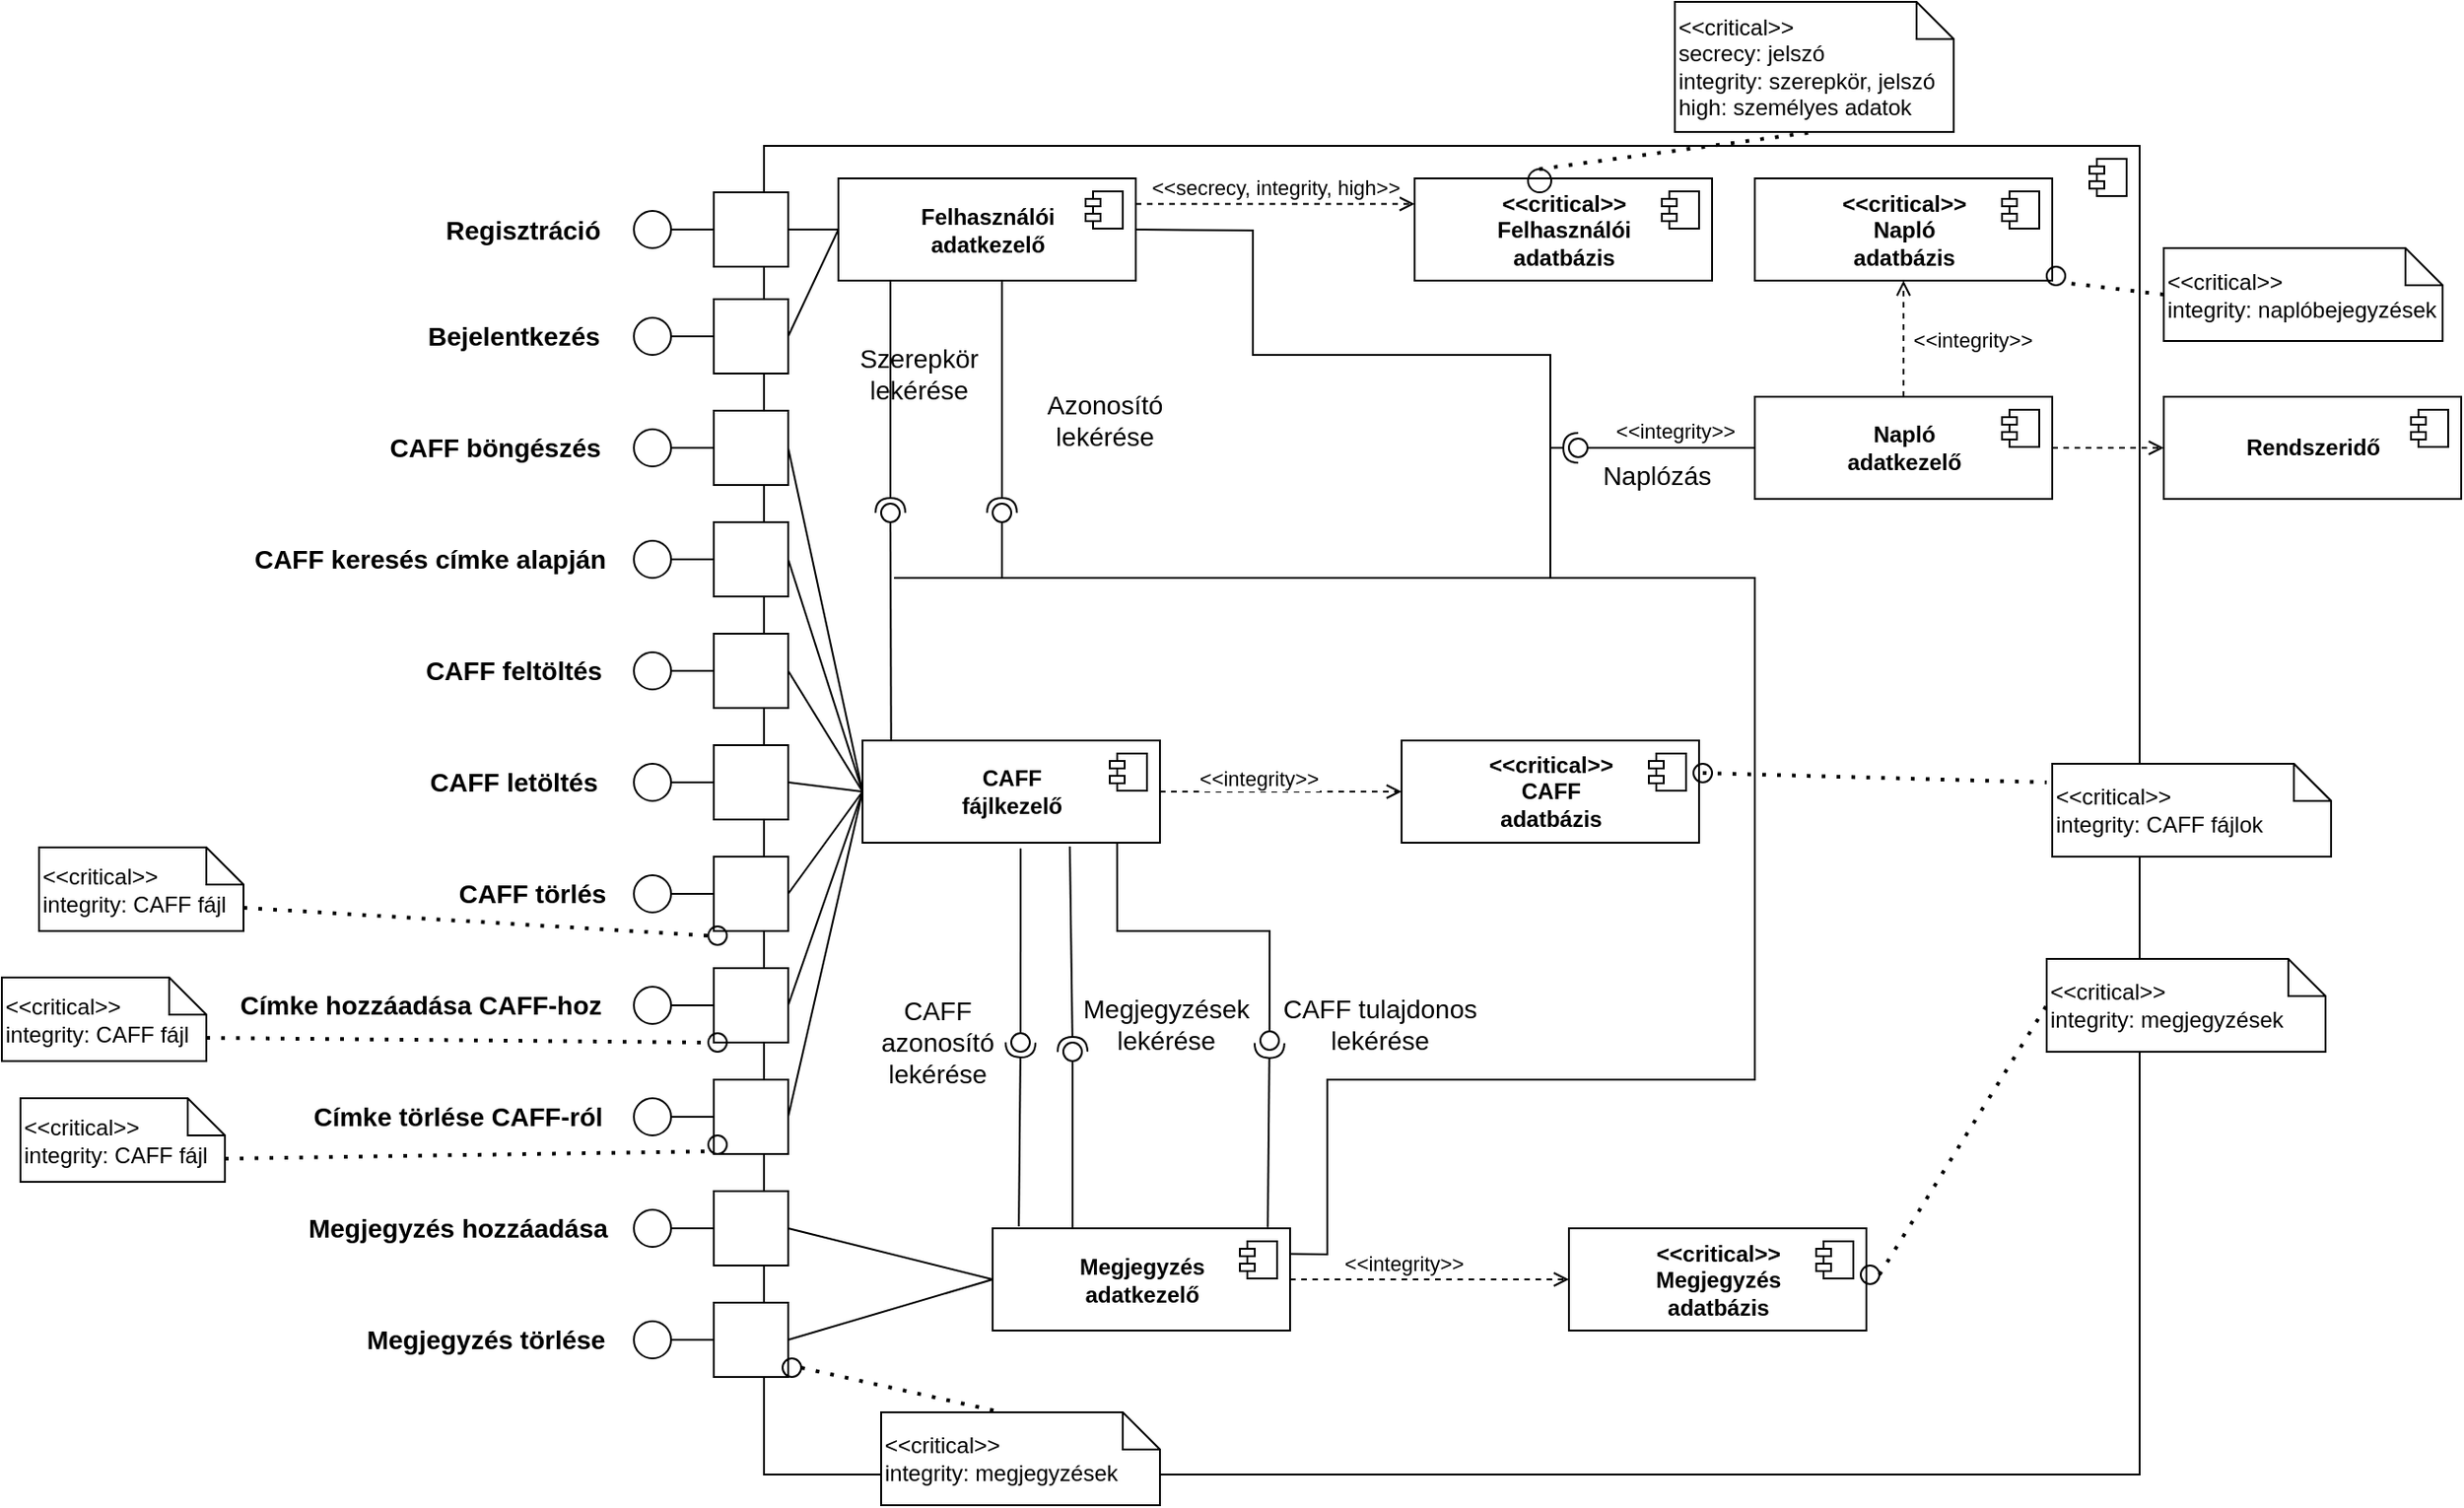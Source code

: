 <mxfile version="15.5.5" type="device"><diagram id="UHPYLVl0krXWiDJqb5Zz" name="Page-1"><mxGraphModel dx="1609" dy="411" grid="1" gridSize="10" guides="1" tooltips="1" connect="1" arrows="1" fold="1" page="1" pageScale="1" pageWidth="827" pageHeight="1169" math="0" shadow="0"><root><mxCell id="0"/><mxCell id="1" parent="0"/><mxCell id="iz_iU2xFgefv4yEV0ykO-1" value="" style="html=1;dropTarget=0;" vertex="1" parent="1"><mxGeometry x="320" y="437.5" width="740" height="715" as="geometry"/></mxCell><mxCell id="iz_iU2xFgefv4yEV0ykO-2" value="" style="shape=module;jettyWidth=8;jettyHeight=4;" vertex="1" parent="iz_iU2xFgefv4yEV0ykO-1"><mxGeometry x="1" width="20" height="20" relative="1" as="geometry"><mxPoint x="-27" y="7" as="offset"/></mxGeometry></mxCell><mxCell id="iz_iU2xFgefv4yEV0ykO-3" style="edgeStyle=none;rounded=0;orthogonalLoop=1;jettySize=auto;html=1;entryX=1;entryY=0.5;entryDx=0;entryDy=0;fontSize=14;endArrow=none;endFill=0;exitX=0;exitY=0.5;exitDx=0;exitDy=0;" edge="1" parent="1" source="iz_iU2xFgefv4yEV0ykO-74" target="iz_iU2xFgefv4yEV0ykO-24"><mxGeometry relative="1" as="geometry"><mxPoint x="448" y="710.0" as="sourcePoint"/></mxGeometry></mxCell><mxCell id="iz_iU2xFgefv4yEV0ykO-4" value="&amp;lt;&amp;lt;secrecy, integrity, high&amp;gt;&amp;gt;" style="edgeStyle=none;rounded=0;orthogonalLoop=1;jettySize=auto;endArrow=open;endFill=0;dashed=1;html=1;align=center;verticalAlign=bottom;exitX=1;exitY=0.25;exitDx=0;exitDy=0;entryX=0;entryY=0.25;entryDx=0;entryDy=0;" edge="1" parent="1" source="iz_iU2xFgefv4yEV0ykO-8" target="iz_iU2xFgefv4yEV0ykO-19"><mxGeometry relative="1" as="geometry"><Array as="points"/></mxGeometry></mxCell><mxCell id="iz_iU2xFgefv4yEV0ykO-5" style="edgeStyle=none;rounded=0;orthogonalLoop=1;jettySize=auto;html=1;entryX=1;entryY=0.5;entryDx=0;entryDy=0;fontSize=14;endArrow=none;endFill=0;" edge="1" parent="1" source="iz_iU2xFgefv4yEV0ykO-8" target="iz_iU2xFgefv4yEV0ykO-16"><mxGeometry relative="1" as="geometry"/></mxCell><mxCell id="iz_iU2xFgefv4yEV0ykO-6" style="edgeStyle=none;rounded=0;orthogonalLoop=1;jettySize=auto;html=1;entryX=1;entryY=0.5;entryDx=0;entryDy=0;fontSize=14;endArrow=none;endFill=0;exitX=0;exitY=0.5;exitDx=0;exitDy=0;" edge="1" parent="1" source="iz_iU2xFgefv4yEV0ykO-8" target="iz_iU2xFgefv4yEV0ykO-23"><mxGeometry relative="1" as="geometry"/></mxCell><mxCell id="iz_iU2xFgefv4yEV0ykO-7" style="edgeStyle=none;rounded=0;orthogonalLoop=1;jettySize=auto;html=1;fontSize=14;endArrow=none;endFill=0;exitX=1;exitY=0.5;exitDx=0;exitDy=0;" edge="1" parent="1" source="iz_iU2xFgefv4yEV0ykO-8"><mxGeometry relative="1" as="geometry"><mxPoint x="743" y="600" as="targetPoint"/><Array as="points"><mxPoint x="583" y="483"/><mxPoint x="583" y="550"/><mxPoint x="743" y="550"/></Array></mxGeometry></mxCell><mxCell id="iz_iU2xFgefv4yEV0ykO-8" value="&lt;b&gt;Felhasználói&lt;br&gt;adatkezelő&lt;/b&gt;" style="html=1;dropTarget=0;" vertex="1" parent="1"><mxGeometry x="360" y="455" width="160" height="55" as="geometry"/></mxCell><mxCell id="iz_iU2xFgefv4yEV0ykO-9" value="" style="shape=module;jettyWidth=8;jettyHeight=4;" vertex="1" parent="iz_iU2xFgefv4yEV0ykO-8"><mxGeometry x="1" width="20" height="20" relative="1" as="geometry"><mxPoint x="-27" y="7" as="offset"/></mxGeometry></mxCell><mxCell id="iz_iU2xFgefv4yEV0ykO-13" value="" style="edgeStyle=none;rounded=0;orthogonalLoop=1;jettySize=auto;html=1;endArrow=none;endFill=0;exitX=0;exitY=0.5;exitDx=0;exitDy=0;" edge="1" parent="1" source="iz_iU2xFgefv4yEV0ykO-16" target="iz_iU2xFgefv4yEV0ykO-14"><mxGeometry relative="1" as="geometry"><mxPoint x="243" y="490" as="sourcePoint"/></mxGeometry></mxCell><mxCell id="iz_iU2xFgefv4yEV0ykO-14" value="" style="ellipse;whiteSpace=wrap;html=1;" vertex="1" parent="1"><mxGeometry x="250" y="472.5" width="20" height="20" as="geometry"/></mxCell><mxCell id="iz_iU2xFgefv4yEV0ykO-15" value="&lt;b&gt;&lt;font style=&quot;font-size: 14px&quot;&gt;Regisztráció&lt;/font&gt;&lt;/b&gt;" style="text;html=1;align=center;verticalAlign=middle;resizable=0;points=[];autosize=1;strokeColor=none;fillColor=none;" vertex="1" parent="1"><mxGeometry x="140" y="472.5" width="100" height="20" as="geometry"/></mxCell><mxCell id="iz_iU2xFgefv4yEV0ykO-16" value="" style="whiteSpace=wrap;html=1;" vertex="1" parent="1"><mxGeometry x="293" y="462.5" width="40" height="40" as="geometry"/></mxCell><mxCell id="iz_iU2xFgefv4yEV0ykO-17" value="" style="whiteSpace=wrap;html=1;" vertex="1" parent="1"><mxGeometry x="293" y="880" width="40" height="40" as="geometry"/></mxCell><mxCell id="iz_iU2xFgefv4yEV0ykO-18" style="edgeStyle=none;rounded=0;orthogonalLoop=1;jettySize=auto;html=1;fontSize=14;endArrow=none;endFill=0;" edge="1" parent="1"><mxGeometry relative="1" as="geometry"><mxPoint x="743" y="600" as="targetPoint"/><mxPoint x="743" y="600" as="sourcePoint"/></mxGeometry></mxCell><mxCell id="iz_iU2xFgefv4yEV0ykO-19" value="&lt;b&gt;&amp;lt;&amp;lt;critical&amp;gt;&amp;gt;&lt;br&gt;Felhasználói&lt;br&gt;adatbázis&lt;/b&gt;" style="html=1;dropTarget=0;" vertex="1" parent="1"><mxGeometry x="670" y="455" width="160" height="55" as="geometry"/></mxCell><mxCell id="iz_iU2xFgefv4yEV0ykO-20" value="" style="shape=module;jettyWidth=8;jettyHeight=4;" vertex="1" parent="iz_iU2xFgefv4yEV0ykO-19"><mxGeometry x="1" width="20" height="20" relative="1" as="geometry"><mxPoint x="-27" y="7" as="offset"/></mxGeometry></mxCell><mxCell id="iz_iU2xFgefv4yEV0ykO-21" style="edgeStyle=none;rounded=0;orthogonalLoop=1;jettySize=auto;html=1;entryX=0;entryY=0.5;entryDx=0;entryDy=0;endArrow=none;endFill=0;" edge="1" parent="1" source="iz_iU2xFgefv4yEV0ykO-19" target="iz_iU2xFgefv4yEV0ykO-19"><mxGeometry relative="1" as="geometry"/></mxCell><mxCell id="iz_iU2xFgefv4yEV0ykO-22" style="edgeStyle=none;rounded=0;orthogonalLoop=1;jettySize=auto;html=1;endArrow=none;endFill=0;" edge="1" parent="1" source="iz_iU2xFgefv4yEV0ykO-23" target="iz_iU2xFgefv4yEV0ykO-36"><mxGeometry relative="1" as="geometry"/></mxCell><mxCell id="iz_iU2xFgefv4yEV0ykO-23" value="" style="whiteSpace=wrap;html=1;" vertex="1" parent="1"><mxGeometry x="293" y="520" width="40" height="40" as="geometry"/></mxCell><mxCell id="iz_iU2xFgefv4yEV0ykO-24" value="" style="whiteSpace=wrap;html=1;" vertex="1" parent="1"><mxGeometry x="293" y="580" width="40" height="40" as="geometry"/></mxCell><mxCell id="iz_iU2xFgefv4yEV0ykO-25" style="edgeStyle=none;rounded=0;orthogonalLoop=1;jettySize=auto;html=1;entryX=0;entryY=0.5;entryDx=0;entryDy=0;fontSize=14;endArrow=none;endFill=0;exitX=1;exitY=0.5;exitDx=0;exitDy=0;" edge="1" parent="1" source="iz_iU2xFgefv4yEV0ykO-26" target="iz_iU2xFgefv4yEV0ykO-74"><mxGeometry relative="1" as="geometry"><mxPoint x="448" y="710.0" as="targetPoint"/></mxGeometry></mxCell><mxCell id="iz_iU2xFgefv4yEV0ykO-26" value="" style="whiteSpace=wrap;html=1;" vertex="1" parent="1"><mxGeometry x="293" y="640" width="40" height="40" as="geometry"/></mxCell><mxCell id="iz_iU2xFgefv4yEV0ykO-27" style="edgeStyle=none;rounded=0;orthogonalLoop=1;jettySize=auto;html=1;entryX=0;entryY=0.5;entryDx=0;entryDy=0;fontSize=14;endArrow=none;endFill=0;exitX=1;exitY=0.5;exitDx=0;exitDy=0;" edge="1" parent="1" source="iz_iU2xFgefv4yEV0ykO-28" target="iz_iU2xFgefv4yEV0ykO-74"><mxGeometry relative="1" as="geometry"><mxPoint x="448" y="710.0" as="targetPoint"/></mxGeometry></mxCell><mxCell id="iz_iU2xFgefv4yEV0ykO-28" value="" style="whiteSpace=wrap;html=1;" vertex="1" parent="1"><mxGeometry x="293" y="700" width="40" height="40" as="geometry"/></mxCell><mxCell id="iz_iU2xFgefv4yEV0ykO-29" style="edgeStyle=none;rounded=0;orthogonalLoop=1;jettySize=auto;html=1;entryX=0;entryY=0.5;entryDx=0;entryDy=0;fontSize=14;endArrow=none;endFill=0;exitX=1;exitY=0.5;exitDx=0;exitDy=0;" edge="1" parent="1" source="iz_iU2xFgefv4yEV0ykO-30" target="iz_iU2xFgefv4yEV0ykO-74"><mxGeometry relative="1" as="geometry"><mxPoint x="448" y="710.0" as="targetPoint"/></mxGeometry></mxCell><mxCell id="iz_iU2xFgefv4yEV0ykO-30" value="" style="whiteSpace=wrap;html=1;" vertex="1" parent="1"><mxGeometry x="293" y="760" width="40" height="40" as="geometry"/></mxCell><mxCell id="iz_iU2xFgefv4yEV0ykO-31" style="edgeStyle=none;rounded=0;orthogonalLoop=1;jettySize=auto;html=1;entryX=0;entryY=0.5;entryDx=0;entryDy=0;fontSize=14;endArrow=none;endFill=0;exitX=1;exitY=0.5;exitDx=0;exitDy=0;" edge="1" parent="1" source="iz_iU2xFgefv4yEV0ykO-32" target="iz_iU2xFgefv4yEV0ykO-74"><mxGeometry relative="1" as="geometry"><mxPoint x="448" y="710.0" as="targetPoint"/></mxGeometry></mxCell><mxCell id="iz_iU2xFgefv4yEV0ykO-32" value="" style="whiteSpace=wrap;html=1;" vertex="1" parent="1"><mxGeometry x="293" y="820" width="40" height="40" as="geometry"/></mxCell><mxCell id="iz_iU2xFgefv4yEV0ykO-33" value="" style="whiteSpace=wrap;html=1;" vertex="1" parent="1"><mxGeometry x="293" y="940" width="40" height="40" as="geometry"/></mxCell><mxCell id="iz_iU2xFgefv4yEV0ykO-34" value="" style="whiteSpace=wrap;html=1;" vertex="1" parent="1"><mxGeometry x="293" y="1000" width="40" height="40" as="geometry"/></mxCell><mxCell id="iz_iU2xFgefv4yEV0ykO-35" value="" style="whiteSpace=wrap;html=1;" vertex="1" parent="1"><mxGeometry x="293" y="1060" width="40" height="40" as="geometry"/></mxCell><mxCell id="iz_iU2xFgefv4yEV0ykO-36" value="" style="ellipse;whiteSpace=wrap;html=1;" vertex="1" parent="1"><mxGeometry x="250" y="530" width="20" height="20" as="geometry"/></mxCell><mxCell id="iz_iU2xFgefv4yEV0ykO-37" style="edgeStyle=none;rounded=0;orthogonalLoop=1;jettySize=auto;html=1;entryX=0;entryY=0.5;entryDx=0;entryDy=0;endArrow=none;endFill=0;" edge="1" parent="1" source="iz_iU2xFgefv4yEV0ykO-38" target="iz_iU2xFgefv4yEV0ykO-24"><mxGeometry relative="1" as="geometry"/></mxCell><mxCell id="iz_iU2xFgefv4yEV0ykO-38" value="" style="ellipse;whiteSpace=wrap;html=1;" vertex="1" parent="1"><mxGeometry x="250" y="590" width="20" height="20" as="geometry"/></mxCell><mxCell id="iz_iU2xFgefv4yEV0ykO-39" style="edgeStyle=none;rounded=0;orthogonalLoop=1;jettySize=auto;html=1;entryX=0;entryY=0.5;entryDx=0;entryDy=0;endArrow=none;endFill=0;" edge="1" parent="1" source="iz_iU2xFgefv4yEV0ykO-40" target="iz_iU2xFgefv4yEV0ykO-26"><mxGeometry relative="1" as="geometry"/></mxCell><mxCell id="iz_iU2xFgefv4yEV0ykO-40" value="" style="ellipse;whiteSpace=wrap;html=1;" vertex="1" parent="1"><mxGeometry x="250" y="650" width="20" height="20" as="geometry"/></mxCell><mxCell id="iz_iU2xFgefv4yEV0ykO-41" style="edgeStyle=none;rounded=0;orthogonalLoop=1;jettySize=auto;html=1;entryX=0;entryY=0.5;entryDx=0;entryDy=0;endArrow=none;endFill=0;" edge="1" parent="1" source="iz_iU2xFgefv4yEV0ykO-42" target="iz_iU2xFgefv4yEV0ykO-28"><mxGeometry relative="1" as="geometry"/></mxCell><mxCell id="iz_iU2xFgefv4yEV0ykO-42" value="" style="ellipse;whiteSpace=wrap;html=1;" vertex="1" parent="1"><mxGeometry x="250" y="710" width="20" height="20" as="geometry"/></mxCell><mxCell id="iz_iU2xFgefv4yEV0ykO-43" style="edgeStyle=none;rounded=0;orthogonalLoop=1;jettySize=auto;html=1;entryX=0;entryY=0.5;entryDx=0;entryDy=0;endArrow=none;endFill=0;" edge="1" parent="1" source="iz_iU2xFgefv4yEV0ykO-44" target="iz_iU2xFgefv4yEV0ykO-30"><mxGeometry relative="1" as="geometry"/></mxCell><mxCell id="iz_iU2xFgefv4yEV0ykO-44" value="" style="ellipse;whiteSpace=wrap;html=1;" vertex="1" parent="1"><mxGeometry x="250" y="770" width="20" height="20" as="geometry"/></mxCell><mxCell id="iz_iU2xFgefv4yEV0ykO-45" style="edgeStyle=none;rounded=0;orthogonalLoop=1;jettySize=auto;html=1;entryX=0;entryY=0.5;entryDx=0;entryDy=0;endArrow=none;endFill=0;" edge="1" parent="1" source="iz_iU2xFgefv4yEV0ykO-46" target="iz_iU2xFgefv4yEV0ykO-32"><mxGeometry relative="1" as="geometry"/></mxCell><mxCell id="iz_iU2xFgefv4yEV0ykO-46" value="" style="ellipse;whiteSpace=wrap;html=1;" vertex="1" parent="1"><mxGeometry x="250" y="830" width="20" height="20" as="geometry"/></mxCell><mxCell id="iz_iU2xFgefv4yEV0ykO-47" style="edgeStyle=none;rounded=0;orthogonalLoop=1;jettySize=auto;html=1;entryX=0;entryY=0.5;entryDx=0;entryDy=0;endArrow=none;endFill=0;" edge="1" parent="1" source="iz_iU2xFgefv4yEV0ykO-48" target="iz_iU2xFgefv4yEV0ykO-17"><mxGeometry relative="1" as="geometry"/></mxCell><mxCell id="iz_iU2xFgefv4yEV0ykO-48" value="" style="ellipse;whiteSpace=wrap;html=1;" vertex="1" parent="1"><mxGeometry x="250" y="890" width="20" height="20" as="geometry"/></mxCell><mxCell id="iz_iU2xFgefv4yEV0ykO-49" style="edgeStyle=none;rounded=0;orthogonalLoop=1;jettySize=auto;html=1;entryX=0;entryY=0.5;entryDx=0;entryDy=0;endArrow=none;endFill=0;" edge="1" parent="1" source="iz_iU2xFgefv4yEV0ykO-50" target="iz_iU2xFgefv4yEV0ykO-33"><mxGeometry relative="1" as="geometry"/></mxCell><mxCell id="iz_iU2xFgefv4yEV0ykO-50" value="" style="ellipse;whiteSpace=wrap;html=1;" vertex="1" parent="1"><mxGeometry x="250" y="950" width="20" height="20" as="geometry"/></mxCell><mxCell id="iz_iU2xFgefv4yEV0ykO-51" style="edgeStyle=none;rounded=0;orthogonalLoop=1;jettySize=auto;html=1;entryX=0;entryY=0.5;entryDx=0;entryDy=0;endArrow=none;endFill=0;" edge="1" parent="1" source="iz_iU2xFgefv4yEV0ykO-52" target="iz_iU2xFgefv4yEV0ykO-34"><mxGeometry relative="1" as="geometry"/></mxCell><mxCell id="iz_iU2xFgefv4yEV0ykO-52" value="" style="ellipse;whiteSpace=wrap;html=1;" vertex="1" parent="1"><mxGeometry x="250" y="1010" width="20" height="20" as="geometry"/></mxCell><mxCell id="iz_iU2xFgefv4yEV0ykO-53" style="edgeStyle=none;rounded=0;orthogonalLoop=1;jettySize=auto;html=1;entryX=0;entryY=0.5;entryDx=0;entryDy=0;endArrow=none;endFill=0;" edge="1" parent="1" source="iz_iU2xFgefv4yEV0ykO-54" target="iz_iU2xFgefv4yEV0ykO-35"><mxGeometry relative="1" as="geometry"/></mxCell><mxCell id="iz_iU2xFgefv4yEV0ykO-54" value="" style="ellipse;whiteSpace=wrap;html=1;" vertex="1" parent="1"><mxGeometry x="250" y="1070" width="20" height="20" as="geometry"/></mxCell><mxCell id="iz_iU2xFgefv4yEV0ykO-55" value="&lt;font style=&quot;font-size: 11px&quot;&gt;&amp;lt;&amp;lt;integrity&amp;gt;&amp;gt;&lt;/font&gt;" style="edgeStyle=none;rounded=0;orthogonalLoop=1;jettySize=auto;html=1;entryX=0.5;entryY=1;entryDx=0;entryDy=0;dashed=1;fontSize=14;endArrow=open;endFill=0;" edge="1" parent="1" source="iz_iU2xFgefv4yEV0ykO-57" target="iz_iU2xFgefv4yEV0ykO-59"><mxGeometry x="0.04" y="-37" relative="1" as="geometry"><mxPoint y="1" as="offset"/></mxGeometry></mxCell><mxCell id="iz_iU2xFgefv4yEV0ykO-56" style="edgeStyle=none;rounded=0;orthogonalLoop=1;jettySize=auto;html=1;entryX=0;entryY=0.5;entryDx=0;entryDy=0;fontSize=14;endArrow=open;endFill=0;dashed=1;" edge="1" parent="1" source="iz_iU2xFgefv4yEV0ykO-57" target="iz_iU2xFgefv4yEV0ykO-103"><mxGeometry relative="1" as="geometry"/></mxCell><mxCell id="iz_iU2xFgefv4yEV0ykO-57" value="&lt;b&gt;Napló&lt;br&gt;adatkezelő&lt;/b&gt;" style="html=1;dropTarget=0;" vertex="1" parent="1"><mxGeometry x="853" y="572.5" width="160" height="55" as="geometry"/></mxCell><mxCell id="iz_iU2xFgefv4yEV0ykO-58" value="" style="shape=module;jettyWidth=8;jettyHeight=4;" vertex="1" parent="iz_iU2xFgefv4yEV0ykO-57"><mxGeometry x="1" width="20" height="20" relative="1" as="geometry"><mxPoint x="-27" y="7" as="offset"/></mxGeometry></mxCell><mxCell id="iz_iU2xFgefv4yEV0ykO-59" value="&lt;b&gt;&amp;lt;&amp;lt;critical&amp;gt;&amp;gt;&lt;br&gt;Napló&lt;br&gt;adatbázis&lt;/b&gt;" style="html=1;dropTarget=0;" vertex="1" parent="1"><mxGeometry x="853" y="455" width="160" height="55" as="geometry"/></mxCell><mxCell id="iz_iU2xFgefv4yEV0ykO-60" value="" style="shape=module;jettyWidth=8;jettyHeight=4;" vertex="1" parent="iz_iU2xFgefv4yEV0ykO-59"><mxGeometry x="1" width="20" height="20" relative="1" as="geometry"><mxPoint x="-27" y="7" as="offset"/></mxGeometry></mxCell><mxCell id="iz_iU2xFgefv4yEV0ykO-61" value="&lt;b&gt;&lt;font style=&quot;font-size: 14px&quot;&gt;Bejelentkezés&lt;/font&gt;&lt;/b&gt;" style="text;html=1;align=center;verticalAlign=middle;resizable=0;points=[];autosize=1;strokeColor=none;fillColor=none;" vertex="1" parent="1"><mxGeometry x="130" y="530" width="110" height="20" as="geometry"/></mxCell><mxCell id="iz_iU2xFgefv4yEV0ykO-62" value="&lt;b&gt;&lt;font style=&quot;font-size: 14px&quot;&gt;CAFF böngészés&lt;/font&gt;&lt;/b&gt;" style="text;html=1;align=center;verticalAlign=middle;resizable=0;points=[];autosize=1;strokeColor=none;fillColor=none;" vertex="1" parent="1"><mxGeometry x="110" y="590" width="130" height="20" as="geometry"/></mxCell><mxCell id="iz_iU2xFgefv4yEV0ykO-63" value="&lt;b&gt;&lt;font style=&quot;font-size: 14px&quot;&gt;CAFF keresés címke alapján&lt;/font&gt;&lt;/b&gt;" style="text;html=1;align=center;verticalAlign=middle;resizable=0;points=[];autosize=1;strokeColor=none;fillColor=none;" vertex="1" parent="1"><mxGeometry x="40" y="650" width="200" height="20" as="geometry"/></mxCell><mxCell id="iz_iU2xFgefv4yEV0ykO-64" value="&lt;b&gt;&lt;font style=&quot;font-size: 14px&quot;&gt;CAFF feltöltés&lt;/font&gt;&lt;/b&gt;" style="text;html=1;align=center;verticalAlign=middle;resizable=0;points=[];autosize=1;strokeColor=none;fillColor=none;" vertex="1" parent="1"><mxGeometry x="130" y="710" width="110" height="20" as="geometry"/></mxCell><mxCell id="iz_iU2xFgefv4yEV0ykO-65" value="&lt;b&gt;&lt;font style=&quot;font-size: 14px&quot;&gt;CAFF letöltés&lt;/font&gt;&lt;/b&gt;" style="text;html=1;align=center;verticalAlign=middle;resizable=0;points=[];autosize=1;strokeColor=none;fillColor=none;" vertex="1" parent="1"><mxGeometry x="130" y="770" width="110" height="20" as="geometry"/></mxCell><mxCell id="iz_iU2xFgefv4yEV0ykO-66" value="&lt;b&gt;&lt;font style=&quot;font-size: 14px&quot;&gt;CAFF törlés&lt;/font&gt;&lt;/b&gt;" style="text;html=1;align=center;verticalAlign=middle;resizable=0;points=[];autosize=1;strokeColor=none;fillColor=none;" vertex="1" parent="1"><mxGeometry x="150" y="830" width="90" height="20" as="geometry"/></mxCell><mxCell id="iz_iU2xFgefv4yEV0ykO-67" value="&lt;b&gt;&lt;font style=&quot;font-size: 14px&quot;&gt;Címke hozzáadása CAFF-hoz&lt;/font&gt;&lt;/b&gt;" style="text;html=1;align=center;verticalAlign=middle;resizable=0;points=[];autosize=1;strokeColor=none;fillColor=none;" vertex="1" parent="1"><mxGeometry x="30" y="890" width="210" height="20" as="geometry"/></mxCell><mxCell id="iz_iU2xFgefv4yEV0ykO-68" value="&lt;b&gt;&lt;font style=&quot;font-size: 14px&quot;&gt;Címke törlése CAFF-ról&lt;/font&gt;&lt;/b&gt;" style="text;html=1;align=center;verticalAlign=middle;resizable=0;points=[];autosize=1;strokeColor=none;fillColor=none;" vertex="1" parent="1"><mxGeometry x="70" y="950" width="170" height="20" as="geometry"/></mxCell><mxCell id="iz_iU2xFgefv4yEV0ykO-69" value="&lt;b&gt;&lt;font style=&quot;font-size: 14px&quot;&gt;Megjegyzés hozzáadása&lt;/font&gt;&lt;/b&gt;" style="text;html=1;align=center;verticalAlign=middle;resizable=0;points=[];autosize=1;strokeColor=none;fillColor=none;" vertex="1" parent="1"><mxGeometry x="65" y="1010" width="180" height="20" as="geometry"/></mxCell><mxCell id="iz_iU2xFgefv4yEV0ykO-70" value="&lt;b&gt;&lt;font style=&quot;font-size: 14px&quot;&gt;Megjegyzés törlése&lt;/font&gt;&lt;/b&gt;" style="text;html=1;align=center;verticalAlign=middle;resizable=0;points=[];autosize=1;strokeColor=none;fillColor=none;" vertex="1" parent="1"><mxGeometry x="100" y="1070" width="140" height="20" as="geometry"/></mxCell><mxCell id="iz_iU2xFgefv4yEV0ykO-71" style="edgeStyle=none;rounded=0;orthogonalLoop=1;jettySize=auto;html=1;entryX=1;entryY=0.5;entryDx=0;entryDy=0;fontSize=14;endArrow=none;endFill=0;exitX=0;exitY=0.5;exitDx=0;exitDy=0;" edge="1" parent="1" source="iz_iU2xFgefv4yEV0ykO-74" target="iz_iU2xFgefv4yEV0ykO-17"><mxGeometry relative="1" as="geometry"/></mxCell><mxCell id="iz_iU2xFgefv4yEV0ykO-72" style="edgeStyle=none;rounded=0;orthogonalLoop=1;jettySize=auto;html=1;entryX=1;entryY=0.5;entryDx=0;entryDy=0;fontSize=14;endArrow=none;endFill=0;exitX=0;exitY=0.5;exitDx=0;exitDy=0;" edge="1" parent="1" source="iz_iU2xFgefv4yEV0ykO-74" target="iz_iU2xFgefv4yEV0ykO-33"><mxGeometry relative="1" as="geometry"/></mxCell><mxCell id="iz_iU2xFgefv4yEV0ykO-73" style="edgeStyle=none;rounded=0;orthogonalLoop=1;jettySize=auto;html=1;entryX=0;entryY=0.5;entryDx=0;entryDy=0;dashed=1;fontSize=14;endArrow=open;endFill=0;" edge="1" parent="1" source="iz_iU2xFgefv4yEV0ykO-74" target="iz_iU2xFgefv4yEV0ykO-76"><mxGeometry relative="1" as="geometry"/></mxCell><mxCell id="iz_iU2xFgefv4yEV0ykO-125" value="&amp;lt;&amp;lt;integrity&amp;gt;&amp;gt;" style="edgeLabel;html=1;align=center;verticalAlign=bottom;resizable=0;points=[];" vertex="1" connectable="0" parent="iz_iU2xFgefv4yEV0ykO-73"><mxGeometry x="-0.187" y="-1" relative="1" as="geometry"><mxPoint as="offset"/></mxGeometry></mxCell><mxCell id="iz_iU2xFgefv4yEV0ykO-74" value="&lt;b&gt;CAFF&lt;br&gt;fájlkezelő&lt;/b&gt;" style="html=1;dropTarget=0;" vertex="1" parent="1"><mxGeometry x="373" y="757.5" width="160" height="55" as="geometry"/></mxCell><mxCell id="iz_iU2xFgefv4yEV0ykO-75" value="" style="shape=module;jettyWidth=8;jettyHeight=4;" vertex="1" parent="iz_iU2xFgefv4yEV0ykO-74"><mxGeometry x="1" width="20" height="20" relative="1" as="geometry"><mxPoint x="-27" y="7" as="offset"/></mxGeometry></mxCell><mxCell id="iz_iU2xFgefv4yEV0ykO-76" value="&lt;b&gt;&amp;lt;&amp;lt;critical&amp;gt;&amp;gt;&lt;br&gt;CAFF&lt;br&gt;adatbázis&lt;/b&gt;" style="html=1;dropTarget=0;" vertex="1" parent="1"><mxGeometry x="663" y="757.5" width="160" height="55" as="geometry"/></mxCell><mxCell id="iz_iU2xFgefv4yEV0ykO-77" value="" style="shape=module;jettyWidth=8;jettyHeight=4;" vertex="1" parent="iz_iU2xFgefv4yEV0ykO-76"><mxGeometry x="1" width="20" height="20" relative="1" as="geometry"><mxPoint x="-27" y="7" as="offset"/></mxGeometry></mxCell><mxCell id="iz_iU2xFgefv4yEV0ykO-78" style="edgeStyle=none;rounded=0;orthogonalLoop=1;jettySize=auto;html=1;entryX=1;entryY=0.5;entryDx=0;entryDy=0;fontSize=14;endArrow=none;endFill=0;exitX=0;exitY=0.5;exitDx=0;exitDy=0;" edge="1" parent="1" source="iz_iU2xFgefv4yEV0ykO-82" target="iz_iU2xFgefv4yEV0ykO-34"><mxGeometry relative="1" as="geometry"/></mxCell><mxCell id="iz_iU2xFgefv4yEV0ykO-79" style="edgeStyle=none;rounded=0;orthogonalLoop=1;jettySize=auto;html=1;entryX=1;entryY=0.5;entryDx=0;entryDy=0;fontSize=14;endArrow=none;endFill=0;exitX=0;exitY=0.5;exitDx=0;exitDy=0;" edge="1" parent="1" source="iz_iU2xFgefv4yEV0ykO-82" target="iz_iU2xFgefv4yEV0ykO-35"><mxGeometry relative="1" as="geometry"/></mxCell><mxCell id="iz_iU2xFgefv4yEV0ykO-80" style="edgeStyle=none;rounded=0;orthogonalLoop=1;jettySize=auto;html=1;entryX=0;entryY=0.5;entryDx=0;entryDy=0;fontSize=14;endArrow=open;endFill=0;dashed=1;" edge="1" parent="1" source="iz_iU2xFgefv4yEV0ykO-82" target="iz_iU2xFgefv4yEV0ykO-84"><mxGeometry relative="1" as="geometry"/></mxCell><mxCell id="iz_iU2xFgefv4yEV0ykO-124" value="&amp;lt;&amp;lt;integrity&amp;gt;&amp;gt;" style="edgeLabel;html=1;align=center;verticalAlign=bottom;resizable=0;points=[];" vertex="1" connectable="0" parent="iz_iU2xFgefv4yEV0ykO-80"><mxGeometry x="-0.249" y="-1" relative="1" as="geometry"><mxPoint x="4" y="-1" as="offset"/></mxGeometry></mxCell><mxCell id="iz_iU2xFgefv4yEV0ykO-81" style="edgeStyle=none;rounded=0;orthogonalLoop=1;jettySize=auto;html=1;fontSize=14;endArrow=none;endFill=0;exitX=1;exitY=0.25;exitDx=0;exitDy=0;" edge="1" parent="1" source="iz_iU2xFgefv4yEV0ykO-82"><mxGeometry relative="1" as="geometry"><mxPoint x="743" y="670" as="targetPoint"/><Array as="points"><mxPoint x="623" y="1034"/><mxPoint x="623" y="940"/><mxPoint x="853" y="940"/><mxPoint x="853" y="670"/></Array></mxGeometry></mxCell><mxCell id="iz_iU2xFgefv4yEV0ykO-82" value="&lt;b&gt;Megjegyzés&lt;br&gt;adatkezelő&lt;/b&gt;" style="html=1;dropTarget=0;" vertex="1" parent="1"><mxGeometry x="443" y="1020" width="160" height="55" as="geometry"/></mxCell><mxCell id="iz_iU2xFgefv4yEV0ykO-83" value="" style="shape=module;jettyWidth=8;jettyHeight=4;" vertex="1" parent="iz_iU2xFgefv4yEV0ykO-82"><mxGeometry x="1" width="20" height="20" relative="1" as="geometry"><mxPoint x="-27" y="7" as="offset"/></mxGeometry></mxCell><mxCell id="iz_iU2xFgefv4yEV0ykO-84" value="&lt;b&gt;&amp;lt;&amp;lt;critical&amp;gt;&amp;gt;&lt;br&gt;Megjegyzés&lt;br&gt;adatbázis&lt;/b&gt;" style="html=1;dropTarget=0;" vertex="1" parent="1"><mxGeometry x="753" y="1020" width="160" height="55" as="geometry"/></mxCell><mxCell id="iz_iU2xFgefv4yEV0ykO-85" value="" style="shape=module;jettyWidth=8;jettyHeight=4;" vertex="1" parent="iz_iU2xFgefv4yEV0ykO-84"><mxGeometry x="1" width="20" height="20" relative="1" as="geometry"><mxPoint x="-27" y="7" as="offset"/></mxGeometry></mxCell><mxCell id="iz_iU2xFgefv4yEV0ykO-89" value="&lt;font style=&quot;font-size: 11px&quot;&gt;&amp;lt;&amp;lt;integrity&amp;gt;&amp;gt;&lt;/font&gt;" style="rounded=0;orthogonalLoop=1;jettySize=auto;html=1;endArrow=none;endFill=0;sketch=0;targetPerimeterSpacing=0;fontSize=14;startArrow=none;" edge="1" parent="1" target="iz_iU2xFgefv4yEV0ykO-91"><mxGeometry x="-1" y="-38" relative="1" as="geometry"><mxPoint x="773" y="600" as="sourcePoint"/><mxPoint x="37" y="28" as="offset"/></mxGeometry></mxCell><mxCell id="iz_iU2xFgefv4yEV0ykO-90" value="" style="rounded=0;orthogonalLoop=1;jettySize=auto;html=1;endArrow=halfCircle;endFill=0;entryX=0.5;entryY=0.5;endSize=6;strokeWidth=1;sketch=0;fontSize=14;" edge="1" parent="1" target="iz_iU2xFgefv4yEV0ykO-91"><mxGeometry relative="1" as="geometry"><mxPoint x="390" y="670" as="sourcePoint"/><Array as="points"><mxPoint x="530" y="670"/><mxPoint x="643" y="670"/><mxPoint x="743" y="670"/><mxPoint x="743" y="600"/></Array></mxGeometry></mxCell><mxCell id="iz_iU2xFgefv4yEV0ykO-91" value="" style="ellipse;whiteSpace=wrap;html=1;align=center;aspect=fixed;resizable=0;points=[];outlineConnect=0;sketch=0;fontSize=14;direction=south;" vertex="1" parent="1"><mxGeometry x="753" y="595" width="10" height="10" as="geometry"/></mxCell><mxCell id="iz_iU2xFgefv4yEV0ykO-93" value="Szerepkör&lt;br&gt;lekérése" style="text;html=1;align=center;verticalAlign=middle;resizable=0;points=[];autosize=1;strokeColor=none;fillColor=none;fontSize=14;" vertex="1" parent="1"><mxGeometry x="363" y="540" width="80" height="40" as="geometry"/></mxCell><mxCell id="iz_iU2xFgefv4yEV0ykO-94" value="Azonosító&lt;br&gt;lekérése" style="text;html=1;align=center;verticalAlign=middle;resizable=0;points=[];autosize=1;strokeColor=none;fillColor=none;fontSize=14;" vertex="1" parent="1"><mxGeometry x="463" y="565" width="80" height="40" as="geometry"/></mxCell><mxCell id="iz_iU2xFgefv4yEV0ykO-95" value="" style="rounded=0;orthogonalLoop=1;jettySize=auto;html=1;endArrow=none;endFill=0;sketch=0;sourcePerimeterSpacing=0;targetPerimeterSpacing=0;fontSize=14;exitX=0.219;exitY=1.012;exitDx=0;exitDy=0;exitPerimeter=0;" edge="1" parent="1"><mxGeometry relative="1" as="geometry"><mxPoint x="458.04" y="815.66" as="sourcePoint"/><mxPoint x="458" y="915" as="targetPoint"/></mxGeometry></mxCell><mxCell id="iz_iU2xFgefv4yEV0ykO-96" value="" style="rounded=0;orthogonalLoop=1;jettySize=auto;html=1;endArrow=halfCircle;endFill=0;endSize=6;strokeWidth=1;sketch=0;fontSize=14;exitX=0.213;exitY=-0.018;exitDx=0;exitDy=0;exitPerimeter=0;" edge="1" parent="1"><mxGeometry relative="1" as="geometry"><mxPoint x="457.08" y="1019.01" as="sourcePoint"/><mxPoint x="458" y="920" as="targetPoint"/></mxGeometry></mxCell><mxCell id="iz_iU2xFgefv4yEV0ykO-97" value="" style="ellipse;whiteSpace=wrap;html=1;align=center;aspect=fixed;resizable=0;points=[];outlineConnect=0;sketch=0;fontSize=14;" vertex="1" parent="1"><mxGeometry x="453" y="915" width="10" height="10" as="geometry"/></mxCell><mxCell id="iz_iU2xFgefv4yEV0ykO-98" value="CAFF&lt;br&gt;azonosító&lt;br&gt;lekérése" style="text;html=1;align=center;verticalAlign=middle;resizable=0;points=[];autosize=1;strokeColor=none;fillColor=none;fontSize=14;" vertex="1" parent="1"><mxGeometry x="373" y="890" width="80" height="60" as="geometry"/></mxCell><mxCell id="iz_iU2xFgefv4yEV0ykO-99" value="" style="rounded=0;orthogonalLoop=1;jettySize=auto;html=1;endArrow=none;endFill=0;sketch=0;sourcePerimeterSpacing=0;targetPerimeterSpacing=0;fontSize=14;" edge="1" parent="1"><mxGeometry relative="1" as="geometry"><mxPoint x="486" y="1020" as="sourcePoint"/><mxPoint x="486" y="930" as="targetPoint"/></mxGeometry></mxCell><mxCell id="iz_iU2xFgefv4yEV0ykO-100" value="" style="rounded=0;orthogonalLoop=1;jettySize=auto;html=1;endArrow=halfCircle;endFill=0;entryX=0.5;entryY=0.5;endSize=6;strokeWidth=1;sketch=0;fontSize=14;exitX=0.397;exitY=0.99;exitDx=0;exitDy=0;exitPerimeter=0;" edge="1" parent="1"><mxGeometry relative="1" as="geometry"><mxPoint x="484.52" y="814.45" as="sourcePoint"/><mxPoint x="486" y="925" as="targetPoint"/></mxGeometry></mxCell><mxCell id="iz_iU2xFgefv4yEV0ykO-101" value="" style="ellipse;whiteSpace=wrap;html=1;align=center;aspect=fixed;resizable=0;points=[];outlineConnect=0;sketch=0;fontSize=14;" vertex="1" parent="1"><mxGeometry x="481" y="920" width="10" height="10" as="geometry"/></mxCell><mxCell id="iz_iU2xFgefv4yEV0ykO-102" value="Megjegyzések&lt;br&gt;lekérése" style="text;html=1;align=center;verticalAlign=middle;resizable=0;points=[];autosize=1;strokeColor=none;fillColor=none;fontSize=14;" vertex="1" parent="1"><mxGeometry x="481" y="890" width="110" height="40" as="geometry"/></mxCell><mxCell id="iz_iU2xFgefv4yEV0ykO-103" value="&lt;b&gt;Rendszeridő&lt;/b&gt;" style="html=1;dropTarget=0;" vertex="1" parent="1"><mxGeometry x="1073" y="572.5" width="160" height="55" as="geometry"/></mxCell><mxCell id="iz_iU2xFgefv4yEV0ykO-104" value="" style="shape=module;jettyWidth=8;jettyHeight=4;" vertex="1" parent="iz_iU2xFgefv4yEV0ykO-103"><mxGeometry x="1" width="20" height="20" relative="1" as="geometry"><mxPoint x="-27" y="7" as="offset"/></mxGeometry></mxCell><mxCell id="iz_iU2xFgefv4yEV0ykO-105" value="CAFF tulajdonos&lt;br&gt;lekérése" style="text;html=1;align=center;verticalAlign=middle;resizable=0;points=[];autosize=1;strokeColor=none;fillColor=none;fontSize=14;" vertex="1" parent="1"><mxGeometry x="591" y="890" width="120" height="40" as="geometry"/></mxCell><mxCell id="iz_iU2xFgefv4yEV0ykO-106" value="" style="rounded=0;orthogonalLoop=1;jettySize=auto;html=1;endArrow=none;endFill=0;sketch=0;sourcePerimeterSpacing=0;targetPerimeterSpacing=0;fontSize=14;exitX=0.856;exitY=1.003;exitDx=0;exitDy=0;exitPerimeter=0;" edge="1" parent="1" source="iz_iU2xFgefv4yEV0ykO-74"><mxGeometry relative="1" as="geometry"><mxPoint x="592" y="860" as="sourcePoint"/><mxPoint x="591.92" y="914.34" as="targetPoint"/><Array as="points"><mxPoint x="510" y="860"/><mxPoint x="592" y="860"/></Array></mxGeometry></mxCell><mxCell id="iz_iU2xFgefv4yEV0ykO-107" value="" style="rounded=0;orthogonalLoop=1;jettySize=auto;html=1;endArrow=halfCircle;endFill=0;endSize=6;strokeWidth=1;sketch=0;fontSize=14;exitX=0.213;exitY=-0.018;exitDx=0;exitDy=0;exitPerimeter=0;" edge="1" parent="1"><mxGeometry relative="1" as="geometry"><mxPoint x="591.0" y="1019.35" as="sourcePoint"/><mxPoint x="591.92" y="920.34" as="targetPoint"/></mxGeometry></mxCell><mxCell id="iz_iU2xFgefv4yEV0ykO-108" value="" style="ellipse;whiteSpace=wrap;html=1;align=center;aspect=fixed;resizable=0;points=[];outlineConnect=0;sketch=0;fontSize=14;" vertex="1" parent="1"><mxGeometry x="587" y="914" width="10" height="10" as="geometry"/></mxCell><mxCell id="iz_iU2xFgefv4yEV0ykO-109" value="&amp;lt;&amp;lt;critical&amp;gt;&amp;gt;&lt;br&gt;secrecy: jelszó&lt;br&gt;integrity: szerepkör, jelszó&lt;br&gt;high: személyes adatok" style="shape=note;size=20;whiteSpace=wrap;html=1;align=left;" vertex="1" parent="1"><mxGeometry x="810" y="360" width="150" height="70" as="geometry"/></mxCell><mxCell id="iz_iU2xFgefv4yEV0ykO-111" value="" style="ellipse;whiteSpace=wrap;html=1;aspect=fixed;align=left;shadow=0;sketch=0;fillColor=none;" vertex="1" parent="1"><mxGeometry x="731" y="450" width="12.5" height="12.5" as="geometry"/></mxCell><mxCell id="iz_iU2xFgefv4yEV0ykO-114" value="" style="endArrow=none;dashed=1;html=1;dashPattern=1 3;strokeWidth=2;rounded=0;entryX=0.5;entryY=1;entryDx=0;entryDy=0;entryPerimeter=0;" edge="1" parent="1" target="iz_iU2xFgefv4yEV0ykO-109"><mxGeometry width="50" height="50" relative="1" as="geometry"><mxPoint x="737" y="450" as="sourcePoint"/><mxPoint x="770" y="430" as="targetPoint"/></mxGeometry></mxCell><mxCell id="iz_iU2xFgefv4yEV0ykO-116" value="&amp;lt;&amp;lt;critical&amp;gt;&amp;gt;&lt;br&gt;integrity: CAFF fájlok" style="shape=note;size=20;whiteSpace=wrap;html=1;align=left;" vertex="1" parent="1"><mxGeometry x="1013" y="770" width="150" height="50" as="geometry"/></mxCell><mxCell id="iz_iU2xFgefv4yEV0ykO-117" value="" style="ellipse;whiteSpace=wrap;html=1;aspect=fixed;shadow=0;sketch=0;fillColor=none;align=left;" vertex="1" parent="1"><mxGeometry x="820" y="770" width="10" height="10" as="geometry"/></mxCell><mxCell id="iz_iU2xFgefv4yEV0ykO-118" value="" style="endArrow=none;dashed=1;html=1;dashPattern=1 3;strokeWidth=2;rounded=0;align=center;verticalAlign=bottom;" edge="1" parent="1"><mxGeometry width="50" height="50" relative="1" as="geometry"><mxPoint x="825" y="775" as="sourcePoint"/><mxPoint x="1010" y="780" as="targetPoint"/></mxGeometry></mxCell><mxCell id="iz_iU2xFgefv4yEV0ykO-119" value="&amp;lt;&amp;lt;critical&amp;gt;&amp;gt;&lt;br&gt;integrity: CAFF fájlok" style="shape=note;size=20;whiteSpace=wrap;html=1;align=left;" vertex="1" parent="1"><mxGeometry x="1013" y="770" width="150" height="50" as="geometry"/></mxCell><mxCell id="iz_iU2xFgefv4yEV0ykO-120" value="&amp;lt;&amp;lt;critical&amp;gt;&amp;gt;&lt;br&gt;integrity: megjegyzések" style="shape=note;size=20;whiteSpace=wrap;html=1;align=left;" vertex="1" parent="1"><mxGeometry x="1010" y="875" width="150" height="50" as="geometry"/></mxCell><mxCell id="iz_iU2xFgefv4yEV0ykO-121" value="" style="ellipse;whiteSpace=wrap;html=1;aspect=fixed;shadow=0;sketch=0;fillColor=none;align=left;" vertex="1" parent="1"><mxGeometry x="910" y="1040" width="10" height="10" as="geometry"/></mxCell><mxCell id="iz_iU2xFgefv4yEV0ykO-122" value="" style="endArrow=none;dashed=1;html=1;dashPattern=1 3;strokeWidth=2;rounded=0;align=center;verticalAlign=bottom;entryX=0;entryY=0.5;entryDx=0;entryDy=0;entryPerimeter=0;exitX=1;exitY=0.5;exitDx=0;exitDy=0;" edge="1" parent="1" source="iz_iU2xFgefv4yEV0ykO-121" target="iz_iU2xFgefv4yEV0ykO-120"><mxGeometry width="50" height="50" relative="1" as="geometry"><mxPoint x="750" y="970" as="sourcePoint"/><mxPoint x="800" y="920" as="targetPoint"/></mxGeometry></mxCell><mxCell id="iz_iU2xFgefv4yEV0ykO-126" value="&amp;lt;&amp;lt;critical&amp;gt;&amp;gt;&lt;br&gt;integrity: megjegyzések" style="shape=note;size=20;whiteSpace=wrap;html=1;align=left;" vertex="1" parent="1"><mxGeometry x="383" y="1119" width="150" height="50" as="geometry"/></mxCell><mxCell id="iz_iU2xFgefv4yEV0ykO-127" value="" style="ellipse;whiteSpace=wrap;html=1;aspect=fixed;shadow=0;sketch=0;fillColor=none;align=center;verticalAlign=bottom;" vertex="1" parent="1"><mxGeometry x="330" y="1090" width="10" height="10" as="geometry"/></mxCell><mxCell id="iz_iU2xFgefv4yEV0ykO-128" value="" style="endArrow=none;dashed=1;html=1;dashPattern=1 3;strokeWidth=2;rounded=0;align=center;verticalAlign=bottom;exitX=1;exitY=0.5;exitDx=0;exitDy=0;entryX=0;entryY=0;entryDx=65;entryDy=0;entryPerimeter=0;" edge="1" parent="1" source="iz_iU2xFgefv4yEV0ykO-127" target="iz_iU2xFgefv4yEV0ykO-126"><mxGeometry width="50" height="50" relative="1" as="geometry"><mxPoint x="420" y="1110" as="sourcePoint"/><mxPoint x="470" y="1060" as="targetPoint"/></mxGeometry></mxCell><mxCell id="iz_iU2xFgefv4yEV0ykO-129" value="&amp;lt;&amp;lt;critical&amp;gt;&amp;gt;&lt;br&gt;integrity: CAFF fájl" style="shape=note;size=20;whiteSpace=wrap;html=1;align=left;" vertex="1" parent="1"><mxGeometry x="-80" y="950" width="110" height="45" as="geometry"/></mxCell><mxCell id="iz_iU2xFgefv4yEV0ykO-131" value="" style="ellipse;whiteSpace=wrap;html=1;aspect=fixed;shadow=0;sketch=0;fillColor=none;align=center;verticalAlign=bottom;" vertex="1" parent="1"><mxGeometry x="290" y="970" width="10" height="10" as="geometry"/></mxCell><mxCell id="iz_iU2xFgefv4yEV0ykO-132" value="" style="endArrow=none;dashed=1;html=1;dashPattern=1 3;strokeWidth=2;rounded=0;align=center;verticalAlign=bottom;entryX=0;entryY=1;entryDx=0;entryDy=0;exitX=0;exitY=0;exitDx=110;exitDy=32.5;exitPerimeter=0;" edge="1" parent="1" source="iz_iU2xFgefv4yEV0ykO-129" target="iz_iU2xFgefv4yEV0ykO-131"><mxGeometry width="50" height="50" relative="1" as="geometry"><mxPoint x="40" y="1010" as="sourcePoint"/><mxPoint x="90" y="960" as="targetPoint"/></mxGeometry></mxCell><mxCell id="iz_iU2xFgefv4yEV0ykO-133" value="&amp;lt;&amp;lt;critical&amp;gt;&amp;gt;&lt;br&gt;integrity: CAFF fájl" style="shape=note;size=20;whiteSpace=wrap;html=1;align=left;" vertex="1" parent="1"><mxGeometry x="-90" y="885" width="110" height="45" as="geometry"/></mxCell><mxCell id="iz_iU2xFgefv4yEV0ykO-134" value="" style="ellipse;whiteSpace=wrap;html=1;aspect=fixed;shadow=0;sketch=0;fillColor=none;align=center;verticalAlign=bottom;" vertex="1" parent="1"><mxGeometry x="290" y="915" width="10" height="10" as="geometry"/></mxCell><mxCell id="iz_iU2xFgefv4yEV0ykO-135" value="" style="endArrow=none;dashed=1;html=1;dashPattern=1 3;strokeWidth=2;rounded=0;align=center;verticalAlign=bottom;entryX=0;entryY=0.5;entryDx=0;entryDy=0;exitX=0;exitY=0;exitDx=110;exitDy=32.5;exitPerimeter=0;" edge="1" parent="1" source="iz_iU2xFgefv4yEV0ykO-133" target="iz_iU2xFgefv4yEV0ykO-134"><mxGeometry width="50" height="50" relative="1" as="geometry"><mxPoint x="40" y="910" as="sourcePoint"/><mxPoint x="90" y="860" as="targetPoint"/></mxGeometry></mxCell><mxCell id="iz_iU2xFgefv4yEV0ykO-136" value="&amp;lt;&amp;lt;critical&amp;gt;&amp;gt;&lt;br&gt;integrity: CAFF fájl" style="shape=note;size=20;whiteSpace=wrap;html=1;align=left;" vertex="1" parent="1"><mxGeometry x="-70" y="815" width="110" height="45" as="geometry"/></mxCell><mxCell id="iz_iU2xFgefv4yEV0ykO-137" value="" style="ellipse;whiteSpace=wrap;html=1;aspect=fixed;shadow=0;sketch=0;fillColor=none;align=center;verticalAlign=bottom;" vertex="1" parent="1"><mxGeometry x="290" y="857.5" width="10" height="10" as="geometry"/></mxCell><mxCell id="iz_iU2xFgefv4yEV0ykO-138" value="" style="endArrow=none;dashed=1;html=1;dashPattern=1 3;strokeWidth=2;rounded=0;align=center;verticalAlign=bottom;entryX=0;entryY=0.5;entryDx=0;entryDy=0;exitX=0;exitY=0;exitDx=110;exitDy=32.5;exitPerimeter=0;" edge="1" parent="1" source="iz_iU2xFgefv4yEV0ykO-136" target="iz_iU2xFgefv4yEV0ykO-137"><mxGeometry width="50" height="50" relative="1" as="geometry"><mxPoint x="40" y="900" as="sourcePoint"/><mxPoint x="90" y="850" as="targetPoint"/></mxGeometry></mxCell><mxCell id="iz_iU2xFgefv4yEV0ykO-139" value="&amp;lt;&amp;lt;critical&amp;gt;&amp;gt;&lt;br&gt;integrity: naplóbejegyzések" style="shape=note;size=20;whiteSpace=wrap;html=1;align=left;" vertex="1" parent="1"><mxGeometry x="1073" y="492.5" width="150" height="50" as="geometry"/></mxCell><mxCell id="iz_iU2xFgefv4yEV0ykO-140" value="" style="ellipse;whiteSpace=wrap;html=1;aspect=fixed;shadow=0;sketch=0;fillColor=none;align=center;verticalAlign=bottom;" vertex="1" parent="1"><mxGeometry x="1010" y="502.5" width="10" height="10" as="geometry"/></mxCell><mxCell id="iz_iU2xFgefv4yEV0ykO-141" value="" style="endArrow=none;dashed=1;html=1;dashPattern=1 3;strokeWidth=2;rounded=0;align=center;verticalAlign=bottom;exitX=0;exitY=0.5;exitDx=0;exitDy=0;exitPerimeter=0;entryX=1;entryY=1;entryDx=0;entryDy=0;" edge="1" parent="1" source="iz_iU2xFgefv4yEV0ykO-139" target="iz_iU2xFgefv4yEV0ykO-140"><mxGeometry width="50" height="50" relative="1" as="geometry"><mxPoint x="850" y="700" as="sourcePoint"/><mxPoint x="900" y="650" as="targetPoint"/></mxGeometry></mxCell><mxCell id="iz_iU2xFgefv4yEV0ykO-146" value="Naplózás" style="rounded=0;orthogonalLoop=1;jettySize=auto;html=1;endArrow=none;endFill=0;sketch=0;sourcePerimeterSpacing=0;fontSize=14;exitX=0;exitY=0.5;exitDx=0;exitDy=0;verticalAlign=top;" edge="1" parent="1" source="iz_iU2xFgefv4yEV0ykO-57"><mxGeometry x="0.277" relative="1" as="geometry"><mxPoint x="853" y="600" as="sourcePoint"/><mxPoint x="770" y="600" as="targetPoint"/><mxPoint as="offset"/></mxGeometry></mxCell><mxCell id="iz_iU2xFgefv4yEV0ykO-162" value="" style="rounded=0;orthogonalLoop=1;jettySize=auto;html=1;endArrow=none;endFill=0;sketch=0;sourcePerimeterSpacing=0;targetPerimeterSpacing=0;fontSize=11;align=center;verticalAlign=top;exitX=0.096;exitY=-0.003;exitDx=0;exitDy=0;exitPerimeter=0;" edge="1" target="iz_iU2xFgefv4yEV0ykO-164" parent="1" source="iz_iU2xFgefv4yEV0ykO-74"><mxGeometry relative="1" as="geometry"><mxPoint x="470" y="675" as="sourcePoint"/></mxGeometry></mxCell><mxCell id="iz_iU2xFgefv4yEV0ykO-163" value="" style="rounded=0;orthogonalLoop=1;jettySize=auto;html=1;endArrow=halfCircle;endFill=0;entryX=0.5;entryY=0.5;endSize=6;strokeWidth=1;sketch=0;fontSize=11;align=center;verticalAlign=top;" edge="1" target="iz_iU2xFgefv4yEV0ykO-164" parent="1"><mxGeometry relative="1" as="geometry"><mxPoint x="388" y="510" as="sourcePoint"/></mxGeometry></mxCell><mxCell id="iz_iU2xFgefv4yEV0ykO-164" value="" style="ellipse;whiteSpace=wrap;html=1;align=center;aspect=fixed;resizable=0;points=[];outlineConnect=0;sketch=0;shadow=0;fontSize=11;fillColor=none;" vertex="1" parent="1"><mxGeometry x="383" y="630" width="10" height="10" as="geometry"/></mxCell><mxCell id="iz_iU2xFgefv4yEV0ykO-168" value="" style="rounded=0;orthogonalLoop=1;jettySize=auto;html=1;endArrow=none;endFill=0;sketch=0;sourcePerimeterSpacing=0;targetPerimeterSpacing=0;fontSize=11;align=center;verticalAlign=top;" edge="1" target="iz_iU2xFgefv4yEV0ykO-170" parent="1"><mxGeometry relative="1" as="geometry"><mxPoint x="448" y="670" as="sourcePoint"/></mxGeometry></mxCell><mxCell id="iz_iU2xFgefv4yEV0ykO-169" value="" style="rounded=0;orthogonalLoop=1;jettySize=auto;html=1;endArrow=halfCircle;endFill=0;entryX=0.5;entryY=0.5;endSize=6;strokeWidth=1;sketch=0;fontSize=11;align=center;verticalAlign=top;" edge="1" target="iz_iU2xFgefv4yEV0ykO-170" parent="1"><mxGeometry relative="1" as="geometry"><mxPoint x="448" y="510" as="sourcePoint"/></mxGeometry></mxCell><mxCell id="iz_iU2xFgefv4yEV0ykO-170" value="" style="ellipse;whiteSpace=wrap;html=1;align=center;aspect=fixed;resizable=0;points=[];outlineConnect=0;sketch=0;shadow=0;fontSize=11;fillColor=none;" vertex="1" parent="1"><mxGeometry x="443" y="630" width="10" height="10" as="geometry"/></mxCell></root></mxGraphModel></diagram></mxfile>